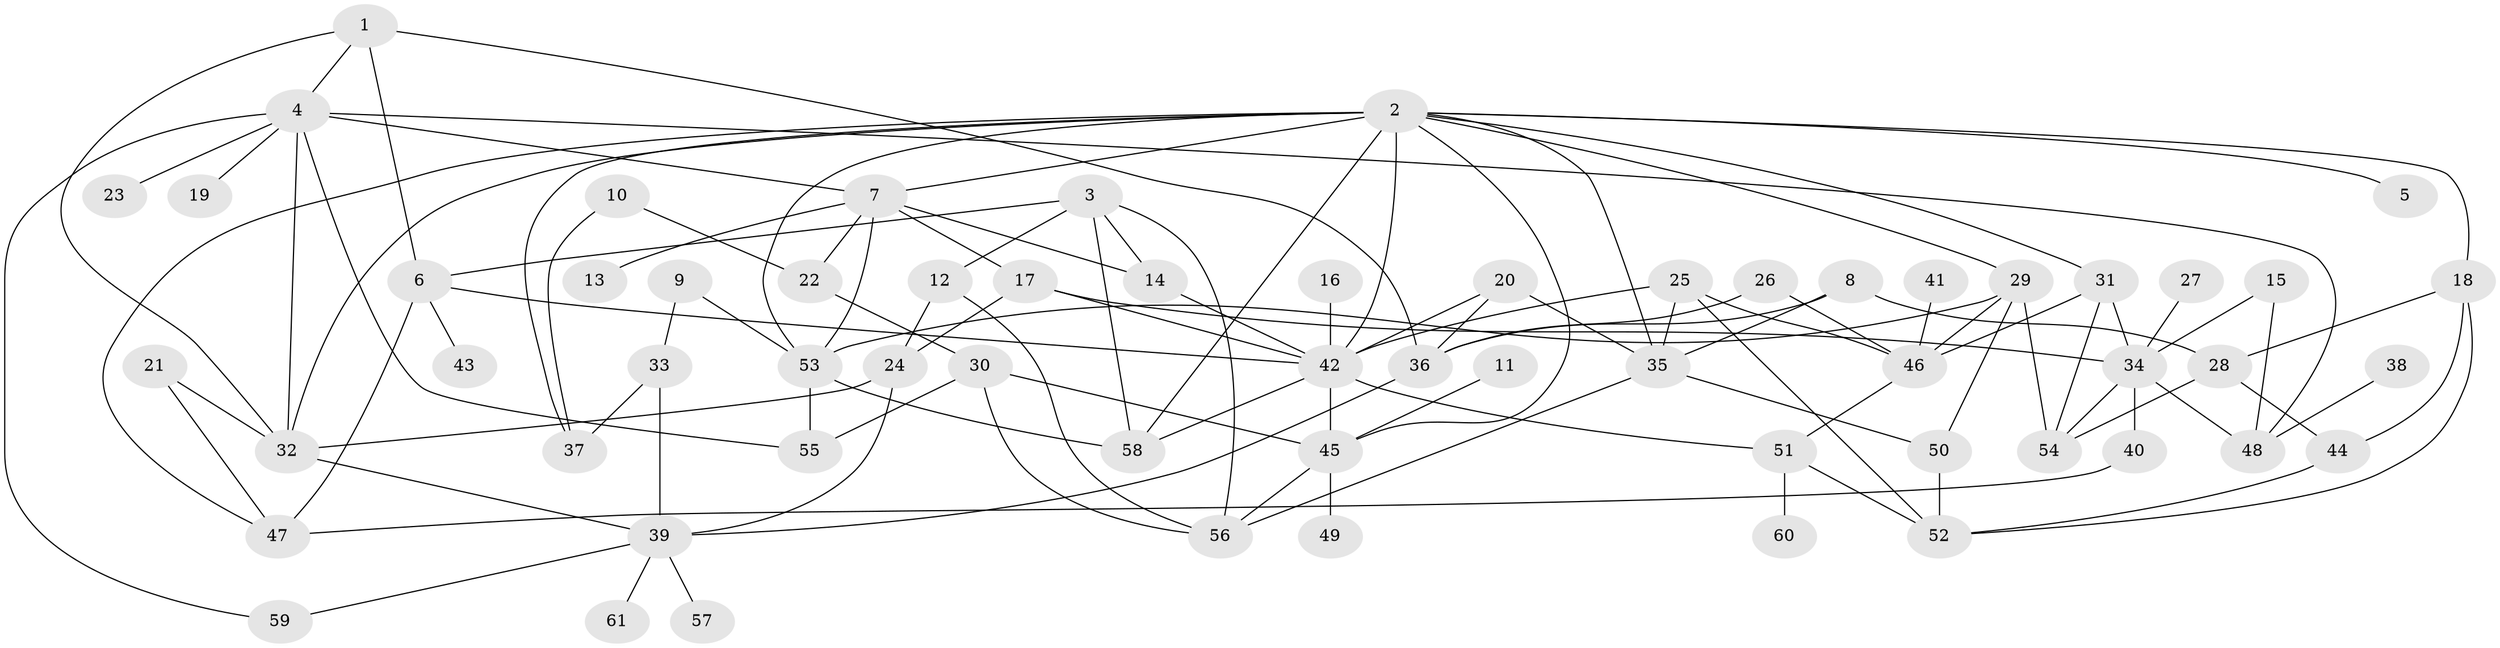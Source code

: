 // original degree distribution, {10: 0.008264462809917356, 5: 0.09917355371900827, 4: 0.14049586776859505, 6: 0.024793388429752067, 7: 0.024793388429752067, 3: 0.23140495867768596, 2: 0.24793388429752067, 1: 0.2231404958677686}
// Generated by graph-tools (version 1.1) at 2025/25/03/09/25 03:25:32]
// undirected, 61 vertices, 111 edges
graph export_dot {
graph [start="1"]
  node [color=gray90,style=filled];
  1;
  2;
  3;
  4;
  5;
  6;
  7;
  8;
  9;
  10;
  11;
  12;
  13;
  14;
  15;
  16;
  17;
  18;
  19;
  20;
  21;
  22;
  23;
  24;
  25;
  26;
  27;
  28;
  29;
  30;
  31;
  32;
  33;
  34;
  35;
  36;
  37;
  38;
  39;
  40;
  41;
  42;
  43;
  44;
  45;
  46;
  47;
  48;
  49;
  50;
  51;
  52;
  53;
  54;
  55;
  56;
  57;
  58;
  59;
  60;
  61;
  1 -- 4 [weight=1.0];
  1 -- 6 [weight=1.0];
  1 -- 32 [weight=1.0];
  1 -- 36 [weight=1.0];
  2 -- 5 [weight=1.0];
  2 -- 7 [weight=1.0];
  2 -- 18 [weight=1.0];
  2 -- 29 [weight=1.0];
  2 -- 31 [weight=1.0];
  2 -- 32 [weight=1.0];
  2 -- 35 [weight=1.0];
  2 -- 37 [weight=1.0];
  2 -- 42 [weight=1.0];
  2 -- 45 [weight=1.0];
  2 -- 47 [weight=1.0];
  2 -- 53 [weight=1.0];
  2 -- 58 [weight=1.0];
  3 -- 6 [weight=1.0];
  3 -- 12 [weight=1.0];
  3 -- 14 [weight=1.0];
  3 -- 56 [weight=1.0];
  3 -- 58 [weight=1.0];
  4 -- 7 [weight=1.0];
  4 -- 19 [weight=1.0];
  4 -- 23 [weight=1.0];
  4 -- 32 [weight=1.0];
  4 -- 48 [weight=1.0];
  4 -- 55 [weight=1.0];
  4 -- 59 [weight=1.0];
  6 -- 42 [weight=1.0];
  6 -- 43 [weight=1.0];
  6 -- 47 [weight=1.0];
  7 -- 13 [weight=1.0];
  7 -- 14 [weight=1.0];
  7 -- 17 [weight=1.0];
  7 -- 22 [weight=1.0];
  7 -- 53 [weight=1.0];
  8 -- 28 [weight=1.0];
  8 -- 35 [weight=1.0];
  8 -- 36 [weight=1.0];
  9 -- 33 [weight=1.0];
  9 -- 53 [weight=1.0];
  10 -- 22 [weight=1.0];
  10 -- 37 [weight=1.0];
  11 -- 45 [weight=1.0];
  12 -- 24 [weight=1.0];
  12 -- 56 [weight=1.0];
  14 -- 42 [weight=1.0];
  15 -- 34 [weight=1.0];
  15 -- 48 [weight=1.0];
  16 -- 42 [weight=1.0];
  17 -- 24 [weight=1.0];
  17 -- 34 [weight=1.0];
  17 -- 42 [weight=1.0];
  18 -- 28 [weight=1.0];
  18 -- 44 [weight=1.0];
  18 -- 52 [weight=1.0];
  20 -- 35 [weight=1.0];
  20 -- 36 [weight=1.0];
  20 -- 42 [weight=1.0];
  21 -- 32 [weight=1.0];
  21 -- 47 [weight=1.0];
  22 -- 30 [weight=1.0];
  24 -- 32 [weight=1.0];
  24 -- 39 [weight=1.0];
  25 -- 35 [weight=1.0];
  25 -- 42 [weight=1.0];
  25 -- 46 [weight=1.0];
  25 -- 52 [weight=1.0];
  26 -- 36 [weight=1.0];
  26 -- 46 [weight=1.0];
  27 -- 34 [weight=1.0];
  28 -- 44 [weight=2.0];
  28 -- 54 [weight=1.0];
  29 -- 46 [weight=1.0];
  29 -- 50 [weight=1.0];
  29 -- 53 [weight=1.0];
  29 -- 54 [weight=2.0];
  30 -- 45 [weight=1.0];
  30 -- 55 [weight=1.0];
  30 -- 56 [weight=1.0];
  31 -- 34 [weight=1.0];
  31 -- 46 [weight=1.0];
  31 -- 54 [weight=1.0];
  32 -- 39 [weight=1.0];
  33 -- 37 [weight=1.0];
  33 -- 39 [weight=1.0];
  34 -- 40 [weight=1.0];
  34 -- 48 [weight=1.0];
  34 -- 54 [weight=1.0];
  35 -- 50 [weight=1.0];
  35 -- 56 [weight=1.0];
  36 -- 39 [weight=1.0];
  38 -- 48 [weight=1.0];
  39 -- 57 [weight=1.0];
  39 -- 59 [weight=1.0];
  39 -- 61 [weight=1.0];
  40 -- 47 [weight=1.0];
  41 -- 46 [weight=1.0];
  42 -- 45 [weight=1.0];
  42 -- 51 [weight=1.0];
  42 -- 58 [weight=1.0];
  44 -- 52 [weight=1.0];
  45 -- 49 [weight=1.0];
  45 -- 56 [weight=1.0];
  46 -- 51 [weight=2.0];
  50 -- 52 [weight=1.0];
  51 -- 52 [weight=1.0];
  51 -- 60 [weight=1.0];
  53 -- 55 [weight=1.0];
  53 -- 58 [weight=1.0];
}
